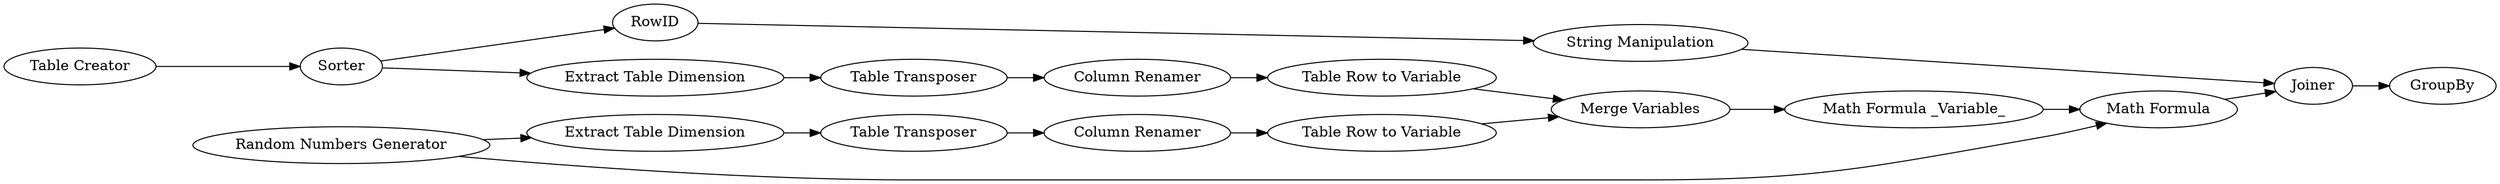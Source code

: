 digraph {
	"830882719818002929_10" [label="Table Transposer"]
	"830882719818002929_8" [label="Table Row to Variable"]
	"830882719818002929_18" [label="Random Numbers Generator"]
	"830882719818002929_20" [label=Sorter]
	"830882719818002929_12" [label="Column Renamer"]
	"830882719818002929_9" [label="Merge Variables"]
	"830882719818002929_16" [label="String Manipulation"]
	"830882719818002929_7" [label="Table Row to Variable"]
	"830882719818002929_3" [label="Extract Table Dimension"]
	"830882719818002929_15" [label=RowID]
	"830882719818002929_21" [label=GroupBy]
	"830882719818002929_14" [label="Math Formula _Variable_"]
	"830882719818002929_19" [label="Table Creator"]
	"830882719818002929_17" [label=Joiner]
	"830882719818002929_13" [label="Table Transposer"]
	"830882719818002929_6" [label="Extract Table Dimension"]
	"830882719818002929_5" [label="Math Formula"]
	"830882719818002929_11" [label="Column Renamer"]
	"830882719818002929_20" -> "830882719818002929_3"
	"830882719818002929_17" -> "830882719818002929_21"
	"830882719818002929_20" -> "830882719818002929_15"
	"830882719818002929_11" -> "830882719818002929_7"
	"830882719818002929_6" -> "830882719818002929_13"
	"830882719818002929_15" -> "830882719818002929_16"
	"830882719818002929_18" -> "830882719818002929_5"
	"830882719818002929_16" -> "830882719818002929_17"
	"830882719818002929_12" -> "830882719818002929_8"
	"830882719818002929_8" -> "830882719818002929_9"
	"830882719818002929_7" -> "830882719818002929_9"
	"830882719818002929_5" -> "830882719818002929_17"
	"830882719818002929_10" -> "830882719818002929_11"
	"830882719818002929_3" -> "830882719818002929_10"
	"830882719818002929_14" -> "830882719818002929_5"
	"830882719818002929_13" -> "830882719818002929_12"
	"830882719818002929_19" -> "830882719818002929_20"
	"830882719818002929_9" -> "830882719818002929_14"
	"830882719818002929_18" -> "830882719818002929_6"
	rankdir=LR
}
